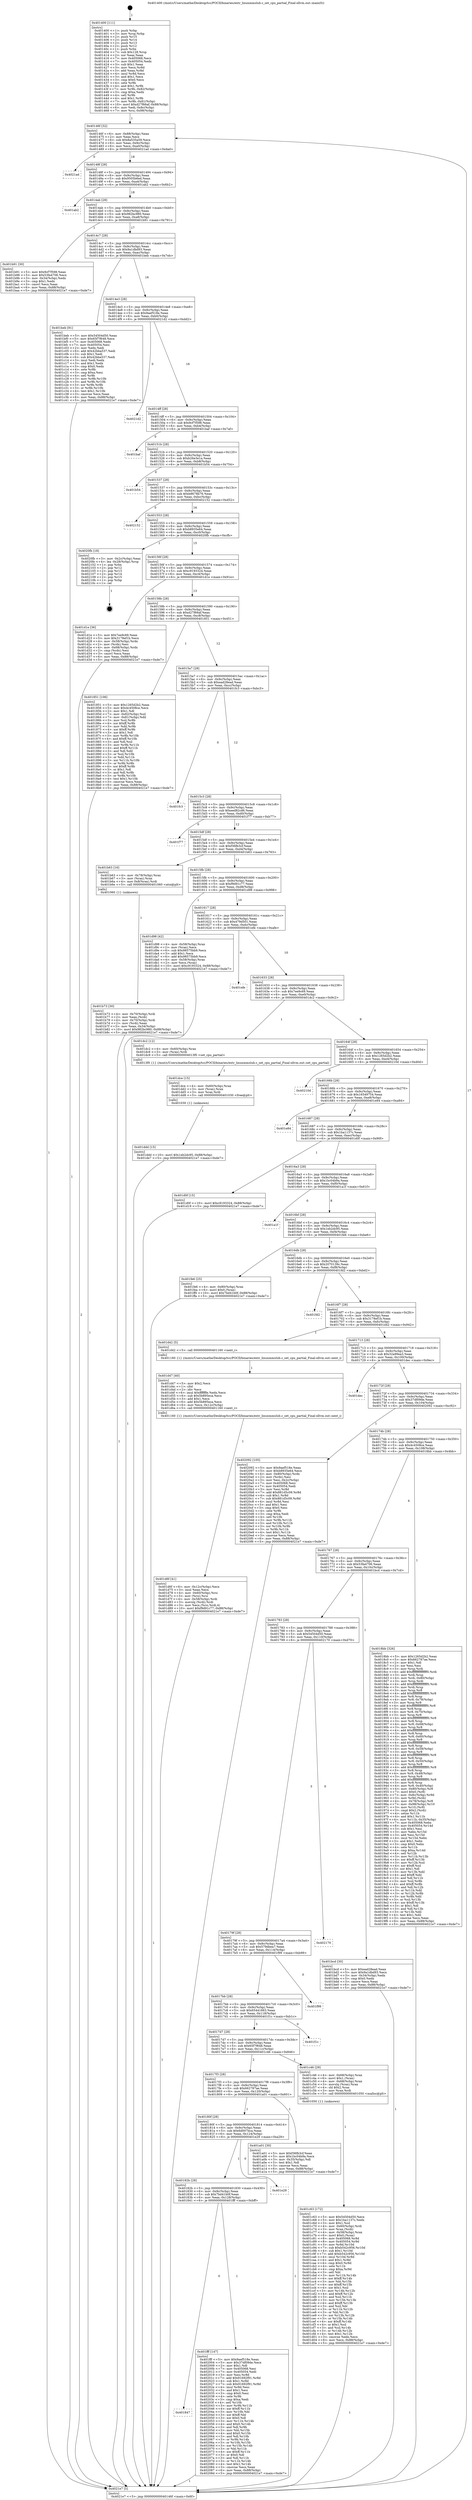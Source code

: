 digraph "0x401400" {
  label = "0x401400 (/mnt/c/Users/mathe/Desktop/tcc/POCII/binaries/extr_linuxmmslub.c_set_cpu_partial_Final-ollvm.out::main(0))"
  labelloc = "t"
  node[shape=record]

  Entry [label="",width=0.3,height=0.3,shape=circle,fillcolor=black,style=filled]
  "0x40146f" [label="{
     0x40146f [32]\l
     | [instrs]\l
     &nbsp;&nbsp;0x40146f \<+6\>: mov -0x88(%rbp),%eax\l
     &nbsp;&nbsp;0x401475 \<+2\>: mov %eax,%ecx\l
     &nbsp;&nbsp;0x401477 \<+6\>: sub $0x8a535a59,%ecx\l
     &nbsp;&nbsp;0x40147d \<+6\>: mov %eax,-0x9c(%rbp)\l
     &nbsp;&nbsp;0x401483 \<+6\>: mov %ecx,-0xa0(%rbp)\l
     &nbsp;&nbsp;0x401489 \<+6\>: je 00000000004021ad \<main+0xdad\>\l
  }"]
  "0x4021ad" [label="{
     0x4021ad\l
  }", style=dashed]
  "0x40148f" [label="{
     0x40148f [28]\l
     | [instrs]\l
     &nbsp;&nbsp;0x40148f \<+5\>: jmp 0000000000401494 \<main+0x94\>\l
     &nbsp;&nbsp;0x401494 \<+6\>: mov -0x9c(%rbp),%eax\l
     &nbsp;&nbsp;0x40149a \<+5\>: sub $0x9505b6ed,%eax\l
     &nbsp;&nbsp;0x40149f \<+6\>: mov %eax,-0xa4(%rbp)\l
     &nbsp;&nbsp;0x4014a5 \<+6\>: je 0000000000401ab2 \<main+0x6b2\>\l
  }"]
  Exit [label="",width=0.3,height=0.3,shape=circle,fillcolor=black,style=filled,peripheries=2]
  "0x401ab2" [label="{
     0x401ab2\l
  }", style=dashed]
  "0x4014ab" [label="{
     0x4014ab [28]\l
     | [instrs]\l
     &nbsp;&nbsp;0x4014ab \<+5\>: jmp 00000000004014b0 \<main+0xb0\>\l
     &nbsp;&nbsp;0x4014b0 \<+6\>: mov -0x9c(%rbp),%eax\l
     &nbsp;&nbsp;0x4014b6 \<+5\>: sub $0x982bc980,%eax\l
     &nbsp;&nbsp;0x4014bb \<+6\>: mov %eax,-0xa8(%rbp)\l
     &nbsp;&nbsp;0x4014c1 \<+6\>: je 0000000000401b91 \<main+0x791\>\l
  }"]
  "0x401847" [label="{
     0x401847\l
  }", style=dashed]
  "0x401b91" [label="{
     0x401b91 [30]\l
     | [instrs]\l
     &nbsp;&nbsp;0x401b91 \<+5\>: mov $0x9cf7f598,%eax\l
     &nbsp;&nbsp;0x401b96 \<+5\>: mov $0x53fa4706,%ecx\l
     &nbsp;&nbsp;0x401b9b \<+3\>: mov -0x34(%rbp),%edx\l
     &nbsp;&nbsp;0x401b9e \<+3\>: cmp $0x1,%edx\l
     &nbsp;&nbsp;0x401ba1 \<+3\>: cmovl %ecx,%eax\l
     &nbsp;&nbsp;0x401ba4 \<+6\>: mov %eax,-0x88(%rbp)\l
     &nbsp;&nbsp;0x401baa \<+5\>: jmp 00000000004021e7 \<main+0xde7\>\l
  }"]
  "0x4014c7" [label="{
     0x4014c7 [28]\l
     | [instrs]\l
     &nbsp;&nbsp;0x4014c7 \<+5\>: jmp 00000000004014cc \<main+0xcc\>\l
     &nbsp;&nbsp;0x4014cc \<+6\>: mov -0x9c(%rbp),%eax\l
     &nbsp;&nbsp;0x4014d2 \<+5\>: sub $0x9a1dbd93,%eax\l
     &nbsp;&nbsp;0x4014d7 \<+6\>: mov %eax,-0xac(%rbp)\l
     &nbsp;&nbsp;0x4014dd \<+6\>: je 0000000000401beb \<main+0x7eb\>\l
  }"]
  "0x401fff" [label="{
     0x401fff [147]\l
     | [instrs]\l
     &nbsp;&nbsp;0x401fff \<+5\>: mov $0x9aef518e,%eax\l
     &nbsp;&nbsp;0x402004 \<+5\>: mov $0x37df09de,%ecx\l
     &nbsp;&nbsp;0x402009 \<+2\>: mov $0x1,%dl\l
     &nbsp;&nbsp;0x40200b \<+7\>: mov 0x405068,%esi\l
     &nbsp;&nbsp;0x402012 \<+7\>: mov 0x405054,%edi\l
     &nbsp;&nbsp;0x402019 \<+3\>: mov %esi,%r8d\l
     &nbsp;&nbsp;0x40201c \<+7\>: add $0x91692f91,%r8d\l
     &nbsp;&nbsp;0x402023 \<+4\>: sub $0x1,%r8d\l
     &nbsp;&nbsp;0x402027 \<+7\>: sub $0x91692f91,%r8d\l
     &nbsp;&nbsp;0x40202e \<+4\>: imul %r8d,%esi\l
     &nbsp;&nbsp;0x402032 \<+3\>: and $0x1,%esi\l
     &nbsp;&nbsp;0x402035 \<+3\>: cmp $0x0,%esi\l
     &nbsp;&nbsp;0x402038 \<+4\>: sete %r9b\l
     &nbsp;&nbsp;0x40203c \<+3\>: cmp $0xa,%edi\l
     &nbsp;&nbsp;0x40203f \<+4\>: setl %r10b\l
     &nbsp;&nbsp;0x402043 \<+3\>: mov %r9b,%r11b\l
     &nbsp;&nbsp;0x402046 \<+4\>: xor $0xff,%r11b\l
     &nbsp;&nbsp;0x40204a \<+3\>: mov %r10b,%bl\l
     &nbsp;&nbsp;0x40204d \<+3\>: xor $0xff,%bl\l
     &nbsp;&nbsp;0x402050 \<+3\>: xor $0x0,%dl\l
     &nbsp;&nbsp;0x402053 \<+3\>: mov %r11b,%r14b\l
     &nbsp;&nbsp;0x402056 \<+4\>: and $0x0,%r14b\l
     &nbsp;&nbsp;0x40205a \<+3\>: and %dl,%r9b\l
     &nbsp;&nbsp;0x40205d \<+3\>: mov %bl,%r15b\l
     &nbsp;&nbsp;0x402060 \<+4\>: and $0x0,%r15b\l
     &nbsp;&nbsp;0x402064 \<+3\>: and %dl,%r10b\l
     &nbsp;&nbsp;0x402067 \<+3\>: or %r9b,%r14b\l
     &nbsp;&nbsp;0x40206a \<+3\>: or %r10b,%r15b\l
     &nbsp;&nbsp;0x40206d \<+3\>: xor %r15b,%r14b\l
     &nbsp;&nbsp;0x402070 \<+3\>: or %bl,%r11b\l
     &nbsp;&nbsp;0x402073 \<+4\>: xor $0xff,%r11b\l
     &nbsp;&nbsp;0x402077 \<+3\>: or $0x0,%dl\l
     &nbsp;&nbsp;0x40207a \<+3\>: and %dl,%r11b\l
     &nbsp;&nbsp;0x40207d \<+3\>: or %r11b,%r14b\l
     &nbsp;&nbsp;0x402080 \<+4\>: test $0x1,%r14b\l
     &nbsp;&nbsp;0x402084 \<+3\>: cmovne %ecx,%eax\l
     &nbsp;&nbsp;0x402087 \<+6\>: mov %eax,-0x88(%rbp)\l
     &nbsp;&nbsp;0x40208d \<+5\>: jmp 00000000004021e7 \<main+0xde7\>\l
  }"]
  "0x401beb" [label="{
     0x401beb [91]\l
     | [instrs]\l
     &nbsp;&nbsp;0x401beb \<+5\>: mov $0x54504d50,%eax\l
     &nbsp;&nbsp;0x401bf0 \<+5\>: mov $0x65f7f648,%ecx\l
     &nbsp;&nbsp;0x401bf5 \<+7\>: mov 0x405068,%edx\l
     &nbsp;&nbsp;0x401bfc \<+7\>: mov 0x405054,%esi\l
     &nbsp;&nbsp;0x401c03 \<+2\>: mov %edx,%edi\l
     &nbsp;&nbsp;0x401c05 \<+6\>: add $0x42bba537,%edi\l
     &nbsp;&nbsp;0x401c0b \<+3\>: sub $0x1,%edi\l
     &nbsp;&nbsp;0x401c0e \<+6\>: sub $0x42bba537,%edi\l
     &nbsp;&nbsp;0x401c14 \<+3\>: imul %edi,%edx\l
     &nbsp;&nbsp;0x401c17 \<+3\>: and $0x1,%edx\l
     &nbsp;&nbsp;0x401c1a \<+3\>: cmp $0x0,%edx\l
     &nbsp;&nbsp;0x401c1d \<+4\>: sete %r8b\l
     &nbsp;&nbsp;0x401c21 \<+3\>: cmp $0xa,%esi\l
     &nbsp;&nbsp;0x401c24 \<+4\>: setl %r9b\l
     &nbsp;&nbsp;0x401c28 \<+3\>: mov %r8b,%r10b\l
     &nbsp;&nbsp;0x401c2b \<+3\>: and %r9b,%r10b\l
     &nbsp;&nbsp;0x401c2e \<+3\>: xor %r9b,%r8b\l
     &nbsp;&nbsp;0x401c31 \<+3\>: or %r8b,%r10b\l
     &nbsp;&nbsp;0x401c34 \<+4\>: test $0x1,%r10b\l
     &nbsp;&nbsp;0x401c38 \<+3\>: cmovne %ecx,%eax\l
     &nbsp;&nbsp;0x401c3b \<+6\>: mov %eax,-0x88(%rbp)\l
     &nbsp;&nbsp;0x401c41 \<+5\>: jmp 00000000004021e7 \<main+0xde7\>\l
  }"]
  "0x4014e3" [label="{
     0x4014e3 [28]\l
     | [instrs]\l
     &nbsp;&nbsp;0x4014e3 \<+5\>: jmp 00000000004014e8 \<main+0xe8\>\l
     &nbsp;&nbsp;0x4014e8 \<+6\>: mov -0x9c(%rbp),%eax\l
     &nbsp;&nbsp;0x4014ee \<+5\>: sub $0x9aef518e,%eax\l
     &nbsp;&nbsp;0x4014f3 \<+6\>: mov %eax,-0xb0(%rbp)\l
     &nbsp;&nbsp;0x4014f9 \<+6\>: je 00000000004021d2 \<main+0xdd2\>\l
  }"]
  "0x40182b" [label="{
     0x40182b [28]\l
     | [instrs]\l
     &nbsp;&nbsp;0x40182b \<+5\>: jmp 0000000000401830 \<main+0x430\>\l
     &nbsp;&nbsp;0x401830 \<+6\>: mov -0x9c(%rbp),%eax\l
     &nbsp;&nbsp;0x401836 \<+5\>: sub $0x7bd41b0f,%eax\l
     &nbsp;&nbsp;0x40183b \<+6\>: mov %eax,-0x128(%rbp)\l
     &nbsp;&nbsp;0x401841 \<+6\>: je 0000000000401fff \<main+0xbff\>\l
  }"]
  "0x4021d2" [label="{
     0x4021d2\l
  }", style=dashed]
  "0x4014ff" [label="{
     0x4014ff [28]\l
     | [instrs]\l
     &nbsp;&nbsp;0x4014ff \<+5\>: jmp 0000000000401504 \<main+0x104\>\l
     &nbsp;&nbsp;0x401504 \<+6\>: mov -0x9c(%rbp),%eax\l
     &nbsp;&nbsp;0x40150a \<+5\>: sub $0x9cf7f598,%eax\l
     &nbsp;&nbsp;0x40150f \<+6\>: mov %eax,-0xb4(%rbp)\l
     &nbsp;&nbsp;0x401515 \<+6\>: je 0000000000401baf \<main+0x7af\>\l
  }"]
  "0x401e29" [label="{
     0x401e29\l
  }", style=dashed]
  "0x401baf" [label="{
     0x401baf\l
  }", style=dashed]
  "0x40151b" [label="{
     0x40151b [28]\l
     | [instrs]\l
     &nbsp;&nbsp;0x40151b \<+5\>: jmp 0000000000401520 \<main+0x120\>\l
     &nbsp;&nbsp;0x401520 \<+6\>: mov -0x9c(%rbp),%eax\l
     &nbsp;&nbsp;0x401526 \<+5\>: sub $0xb26e3e1a,%eax\l
     &nbsp;&nbsp;0x40152b \<+6\>: mov %eax,-0xb8(%rbp)\l
     &nbsp;&nbsp;0x401531 \<+6\>: je 0000000000401b54 \<main+0x754\>\l
  }"]
  "0x401ddd" [label="{
     0x401ddd [15]\l
     | [instrs]\l
     &nbsp;&nbsp;0x401ddd \<+10\>: movl $0x1eb2dc95,-0x88(%rbp)\l
     &nbsp;&nbsp;0x401de7 \<+5\>: jmp 00000000004021e7 \<main+0xde7\>\l
  }"]
  "0x401b54" [label="{
     0x401b54\l
  }", style=dashed]
  "0x401537" [label="{
     0x401537 [28]\l
     | [instrs]\l
     &nbsp;&nbsp;0x401537 \<+5\>: jmp 000000000040153c \<main+0x13c\>\l
     &nbsp;&nbsp;0x40153c \<+6\>: mov -0x9c(%rbp),%eax\l
     &nbsp;&nbsp;0x401542 \<+5\>: sub $0xb8678b76,%eax\l
     &nbsp;&nbsp;0x401547 \<+6\>: mov %eax,-0xbc(%rbp)\l
     &nbsp;&nbsp;0x40154d \<+6\>: je 0000000000402152 \<main+0xd52\>\l
  }"]
  "0x401dce" [label="{
     0x401dce [15]\l
     | [instrs]\l
     &nbsp;&nbsp;0x401dce \<+4\>: mov -0x60(%rbp),%rax\l
     &nbsp;&nbsp;0x401dd2 \<+3\>: mov (%rax),%rax\l
     &nbsp;&nbsp;0x401dd5 \<+3\>: mov %rax,%rdi\l
     &nbsp;&nbsp;0x401dd8 \<+5\>: call 0000000000401030 \<free@plt\>\l
     | [calls]\l
     &nbsp;&nbsp;0x401030 \{1\} (unknown)\l
  }"]
  "0x402152" [label="{
     0x402152\l
  }", style=dashed]
  "0x401553" [label="{
     0x401553 [28]\l
     | [instrs]\l
     &nbsp;&nbsp;0x401553 \<+5\>: jmp 0000000000401558 \<main+0x158\>\l
     &nbsp;&nbsp;0x401558 \<+6\>: mov -0x9c(%rbp),%eax\l
     &nbsp;&nbsp;0x40155e \<+5\>: sub $0xb8935e64,%eax\l
     &nbsp;&nbsp;0x401563 \<+6\>: mov %eax,-0xc0(%rbp)\l
     &nbsp;&nbsp;0x401569 \<+6\>: je 00000000004020fb \<main+0xcfb\>\l
  }"]
  "0x401d6f" [label="{
     0x401d6f [41]\l
     | [instrs]\l
     &nbsp;&nbsp;0x401d6f \<+6\>: mov -0x12c(%rbp),%ecx\l
     &nbsp;&nbsp;0x401d75 \<+3\>: imul %eax,%ecx\l
     &nbsp;&nbsp;0x401d78 \<+4\>: mov -0x60(%rbp),%rsi\l
     &nbsp;&nbsp;0x401d7c \<+3\>: mov (%rsi),%rsi\l
     &nbsp;&nbsp;0x401d7f \<+4\>: mov -0x58(%rbp),%rdi\l
     &nbsp;&nbsp;0x401d83 \<+3\>: movslq (%rdi),%rdi\l
     &nbsp;&nbsp;0x401d86 \<+3\>: mov %ecx,(%rsi,%rdi,4)\l
     &nbsp;&nbsp;0x401d89 \<+10\>: movl $0xf9d91c77,-0x88(%rbp)\l
     &nbsp;&nbsp;0x401d93 \<+5\>: jmp 00000000004021e7 \<main+0xde7\>\l
  }"]
  "0x4020fb" [label="{
     0x4020fb [18]\l
     | [instrs]\l
     &nbsp;&nbsp;0x4020fb \<+3\>: mov -0x2c(%rbp),%eax\l
     &nbsp;&nbsp;0x4020fe \<+4\>: lea -0x28(%rbp),%rsp\l
     &nbsp;&nbsp;0x402102 \<+1\>: pop %rbx\l
     &nbsp;&nbsp;0x402103 \<+2\>: pop %r12\l
     &nbsp;&nbsp;0x402105 \<+2\>: pop %r13\l
     &nbsp;&nbsp;0x402107 \<+2\>: pop %r14\l
     &nbsp;&nbsp;0x402109 \<+2\>: pop %r15\l
     &nbsp;&nbsp;0x40210b \<+1\>: pop %rbp\l
     &nbsp;&nbsp;0x40210c \<+1\>: ret\l
  }"]
  "0x40156f" [label="{
     0x40156f [28]\l
     | [instrs]\l
     &nbsp;&nbsp;0x40156f \<+5\>: jmp 0000000000401574 \<main+0x174\>\l
     &nbsp;&nbsp;0x401574 \<+6\>: mov -0x9c(%rbp),%eax\l
     &nbsp;&nbsp;0x40157a \<+5\>: sub $0xc9193324,%eax\l
     &nbsp;&nbsp;0x40157f \<+6\>: mov %eax,-0xc4(%rbp)\l
     &nbsp;&nbsp;0x401585 \<+6\>: je 0000000000401d1e \<main+0x91e\>\l
  }"]
  "0x401d47" [label="{
     0x401d47 [40]\l
     | [instrs]\l
     &nbsp;&nbsp;0x401d47 \<+5\>: mov $0x2,%ecx\l
     &nbsp;&nbsp;0x401d4c \<+1\>: cltd\l
     &nbsp;&nbsp;0x401d4d \<+2\>: idiv %ecx\l
     &nbsp;&nbsp;0x401d4f \<+6\>: imul $0xfffffffe,%edx,%ecx\l
     &nbsp;&nbsp;0x401d55 \<+6\>: sub $0x5b895eca,%ecx\l
     &nbsp;&nbsp;0x401d5b \<+3\>: add $0x1,%ecx\l
     &nbsp;&nbsp;0x401d5e \<+6\>: add $0x5b895eca,%ecx\l
     &nbsp;&nbsp;0x401d64 \<+6\>: mov %ecx,-0x12c(%rbp)\l
     &nbsp;&nbsp;0x401d6a \<+5\>: call 0000000000401160 \<next_i\>\l
     | [calls]\l
     &nbsp;&nbsp;0x401160 \{1\} (/mnt/c/Users/mathe/Desktop/tcc/POCII/binaries/extr_linuxmmslub.c_set_cpu_partial_Final-ollvm.out::next_i)\l
  }"]
  "0x401d1e" [label="{
     0x401d1e [36]\l
     | [instrs]\l
     &nbsp;&nbsp;0x401d1e \<+5\>: mov $0x7ee9c69,%eax\l
     &nbsp;&nbsp;0x401d23 \<+5\>: mov $0x3178ef1b,%ecx\l
     &nbsp;&nbsp;0x401d28 \<+4\>: mov -0x58(%rbp),%rdx\l
     &nbsp;&nbsp;0x401d2c \<+2\>: mov (%rdx),%esi\l
     &nbsp;&nbsp;0x401d2e \<+4\>: mov -0x68(%rbp),%rdx\l
     &nbsp;&nbsp;0x401d32 \<+2\>: cmp (%rdx),%esi\l
     &nbsp;&nbsp;0x401d34 \<+3\>: cmovl %ecx,%eax\l
     &nbsp;&nbsp;0x401d37 \<+6\>: mov %eax,-0x88(%rbp)\l
     &nbsp;&nbsp;0x401d3d \<+5\>: jmp 00000000004021e7 \<main+0xde7\>\l
  }"]
  "0x40158b" [label="{
     0x40158b [28]\l
     | [instrs]\l
     &nbsp;&nbsp;0x40158b \<+5\>: jmp 0000000000401590 \<main+0x190\>\l
     &nbsp;&nbsp;0x401590 \<+6\>: mov -0x9c(%rbp),%eax\l
     &nbsp;&nbsp;0x401596 \<+5\>: sub $0xd27f66af,%eax\l
     &nbsp;&nbsp;0x40159b \<+6\>: mov %eax,-0xc8(%rbp)\l
     &nbsp;&nbsp;0x4015a1 \<+6\>: je 0000000000401851 \<main+0x451\>\l
  }"]
  "0x401c63" [label="{
     0x401c63 [172]\l
     | [instrs]\l
     &nbsp;&nbsp;0x401c63 \<+5\>: mov $0x54504d50,%ecx\l
     &nbsp;&nbsp;0x401c68 \<+5\>: mov $0x1ba1137c,%edx\l
     &nbsp;&nbsp;0x401c6d \<+3\>: mov $0x1,%sil\l
     &nbsp;&nbsp;0x401c70 \<+4\>: mov -0x60(%rbp),%rdi\l
     &nbsp;&nbsp;0x401c74 \<+3\>: mov %rax,(%rdi)\l
     &nbsp;&nbsp;0x401c77 \<+4\>: mov -0x58(%rbp),%rax\l
     &nbsp;&nbsp;0x401c7b \<+6\>: movl $0x0,(%rax)\l
     &nbsp;&nbsp;0x401c81 \<+8\>: mov 0x405068,%r8d\l
     &nbsp;&nbsp;0x401c89 \<+8\>: mov 0x405054,%r9d\l
     &nbsp;&nbsp;0x401c91 \<+3\>: mov %r8d,%r10d\l
     &nbsp;&nbsp;0x401c94 \<+7\>: sub $0xb542c956,%r10d\l
     &nbsp;&nbsp;0x401c9b \<+4\>: sub $0x1,%r10d\l
     &nbsp;&nbsp;0x401c9f \<+7\>: add $0xb542c956,%r10d\l
     &nbsp;&nbsp;0x401ca6 \<+4\>: imul %r10d,%r8d\l
     &nbsp;&nbsp;0x401caa \<+4\>: and $0x1,%r8d\l
     &nbsp;&nbsp;0x401cae \<+4\>: cmp $0x0,%r8d\l
     &nbsp;&nbsp;0x401cb2 \<+4\>: sete %r11b\l
     &nbsp;&nbsp;0x401cb6 \<+4\>: cmp $0xa,%r9d\l
     &nbsp;&nbsp;0x401cba \<+3\>: setl %bl\l
     &nbsp;&nbsp;0x401cbd \<+3\>: mov %r11b,%r14b\l
     &nbsp;&nbsp;0x401cc0 \<+4\>: xor $0xff,%r14b\l
     &nbsp;&nbsp;0x401cc4 \<+3\>: mov %bl,%r15b\l
     &nbsp;&nbsp;0x401cc7 \<+4\>: xor $0xff,%r15b\l
     &nbsp;&nbsp;0x401ccb \<+4\>: xor $0x1,%sil\l
     &nbsp;&nbsp;0x401ccf \<+3\>: mov %r14b,%r12b\l
     &nbsp;&nbsp;0x401cd2 \<+4\>: and $0xff,%r12b\l
     &nbsp;&nbsp;0x401cd6 \<+3\>: and %sil,%r11b\l
     &nbsp;&nbsp;0x401cd9 \<+3\>: mov %r15b,%r13b\l
     &nbsp;&nbsp;0x401cdc \<+4\>: and $0xff,%r13b\l
     &nbsp;&nbsp;0x401ce0 \<+3\>: and %sil,%bl\l
     &nbsp;&nbsp;0x401ce3 \<+3\>: or %r11b,%r12b\l
     &nbsp;&nbsp;0x401ce6 \<+3\>: or %bl,%r13b\l
     &nbsp;&nbsp;0x401ce9 \<+3\>: xor %r13b,%r12b\l
     &nbsp;&nbsp;0x401cec \<+3\>: or %r15b,%r14b\l
     &nbsp;&nbsp;0x401cef \<+4\>: xor $0xff,%r14b\l
     &nbsp;&nbsp;0x401cf3 \<+4\>: or $0x1,%sil\l
     &nbsp;&nbsp;0x401cf7 \<+3\>: and %sil,%r14b\l
     &nbsp;&nbsp;0x401cfa \<+3\>: or %r14b,%r12b\l
     &nbsp;&nbsp;0x401cfd \<+4\>: test $0x1,%r12b\l
     &nbsp;&nbsp;0x401d01 \<+3\>: cmovne %edx,%ecx\l
     &nbsp;&nbsp;0x401d04 \<+6\>: mov %ecx,-0x88(%rbp)\l
     &nbsp;&nbsp;0x401d0a \<+5\>: jmp 00000000004021e7 \<main+0xde7\>\l
  }"]
  "0x401851" [label="{
     0x401851 [106]\l
     | [instrs]\l
     &nbsp;&nbsp;0x401851 \<+5\>: mov $0x1265d2b2,%eax\l
     &nbsp;&nbsp;0x401856 \<+5\>: mov $0x4c4508ce,%ecx\l
     &nbsp;&nbsp;0x40185b \<+2\>: mov $0x1,%dl\l
     &nbsp;&nbsp;0x40185d \<+7\>: mov -0x82(%rbp),%sil\l
     &nbsp;&nbsp;0x401864 \<+7\>: mov -0x81(%rbp),%dil\l
     &nbsp;&nbsp;0x40186b \<+3\>: mov %sil,%r8b\l
     &nbsp;&nbsp;0x40186e \<+4\>: xor $0xff,%r8b\l
     &nbsp;&nbsp;0x401872 \<+3\>: mov %dil,%r9b\l
     &nbsp;&nbsp;0x401875 \<+4\>: xor $0xff,%r9b\l
     &nbsp;&nbsp;0x401879 \<+3\>: xor $0x1,%dl\l
     &nbsp;&nbsp;0x40187c \<+3\>: mov %r8b,%r10b\l
     &nbsp;&nbsp;0x40187f \<+4\>: and $0xff,%r10b\l
     &nbsp;&nbsp;0x401883 \<+3\>: and %dl,%sil\l
     &nbsp;&nbsp;0x401886 \<+3\>: mov %r9b,%r11b\l
     &nbsp;&nbsp;0x401889 \<+4\>: and $0xff,%r11b\l
     &nbsp;&nbsp;0x40188d \<+3\>: and %dl,%dil\l
     &nbsp;&nbsp;0x401890 \<+3\>: or %sil,%r10b\l
     &nbsp;&nbsp;0x401893 \<+3\>: or %dil,%r11b\l
     &nbsp;&nbsp;0x401896 \<+3\>: xor %r11b,%r10b\l
     &nbsp;&nbsp;0x401899 \<+3\>: or %r9b,%r8b\l
     &nbsp;&nbsp;0x40189c \<+4\>: xor $0xff,%r8b\l
     &nbsp;&nbsp;0x4018a0 \<+3\>: or $0x1,%dl\l
     &nbsp;&nbsp;0x4018a3 \<+3\>: and %dl,%r8b\l
     &nbsp;&nbsp;0x4018a6 \<+3\>: or %r8b,%r10b\l
     &nbsp;&nbsp;0x4018a9 \<+4\>: test $0x1,%r10b\l
     &nbsp;&nbsp;0x4018ad \<+3\>: cmovne %ecx,%eax\l
     &nbsp;&nbsp;0x4018b0 \<+6\>: mov %eax,-0x88(%rbp)\l
     &nbsp;&nbsp;0x4018b6 \<+5\>: jmp 00000000004021e7 \<main+0xde7\>\l
  }"]
  "0x4015a7" [label="{
     0x4015a7 [28]\l
     | [instrs]\l
     &nbsp;&nbsp;0x4015a7 \<+5\>: jmp 00000000004015ac \<main+0x1ac\>\l
     &nbsp;&nbsp;0x4015ac \<+6\>: mov -0x9c(%rbp),%eax\l
     &nbsp;&nbsp;0x4015b2 \<+5\>: sub $0xead28ead,%eax\l
     &nbsp;&nbsp;0x4015b7 \<+6\>: mov %eax,-0xcc(%rbp)\l
     &nbsp;&nbsp;0x4015bd \<+6\>: je 0000000000401fc3 \<main+0xbc3\>\l
  }"]
  "0x4021e7" [label="{
     0x4021e7 [5]\l
     | [instrs]\l
     &nbsp;&nbsp;0x4021e7 \<+5\>: jmp 000000000040146f \<main+0x6f\>\l
  }"]
  "0x401400" [label="{
     0x401400 [111]\l
     | [instrs]\l
     &nbsp;&nbsp;0x401400 \<+1\>: push %rbp\l
     &nbsp;&nbsp;0x401401 \<+3\>: mov %rsp,%rbp\l
     &nbsp;&nbsp;0x401404 \<+2\>: push %r15\l
     &nbsp;&nbsp;0x401406 \<+2\>: push %r14\l
     &nbsp;&nbsp;0x401408 \<+2\>: push %r13\l
     &nbsp;&nbsp;0x40140a \<+2\>: push %r12\l
     &nbsp;&nbsp;0x40140c \<+1\>: push %rbx\l
     &nbsp;&nbsp;0x40140d \<+7\>: sub $0x128,%rsp\l
     &nbsp;&nbsp;0x401414 \<+2\>: xor %eax,%eax\l
     &nbsp;&nbsp;0x401416 \<+7\>: mov 0x405068,%ecx\l
     &nbsp;&nbsp;0x40141d \<+7\>: mov 0x405054,%edx\l
     &nbsp;&nbsp;0x401424 \<+3\>: sub $0x1,%eax\l
     &nbsp;&nbsp;0x401427 \<+3\>: mov %ecx,%r8d\l
     &nbsp;&nbsp;0x40142a \<+3\>: add %eax,%r8d\l
     &nbsp;&nbsp;0x40142d \<+4\>: imul %r8d,%ecx\l
     &nbsp;&nbsp;0x401431 \<+3\>: and $0x1,%ecx\l
     &nbsp;&nbsp;0x401434 \<+3\>: cmp $0x0,%ecx\l
     &nbsp;&nbsp;0x401437 \<+4\>: sete %r9b\l
     &nbsp;&nbsp;0x40143b \<+4\>: and $0x1,%r9b\l
     &nbsp;&nbsp;0x40143f \<+7\>: mov %r9b,-0x82(%rbp)\l
     &nbsp;&nbsp;0x401446 \<+3\>: cmp $0xa,%edx\l
     &nbsp;&nbsp;0x401449 \<+4\>: setl %r9b\l
     &nbsp;&nbsp;0x40144d \<+4\>: and $0x1,%r9b\l
     &nbsp;&nbsp;0x401451 \<+7\>: mov %r9b,-0x81(%rbp)\l
     &nbsp;&nbsp;0x401458 \<+10\>: movl $0xd27f66af,-0x88(%rbp)\l
     &nbsp;&nbsp;0x401462 \<+6\>: mov %edi,-0x8c(%rbp)\l
     &nbsp;&nbsp;0x401468 \<+7\>: mov %rsi,-0x98(%rbp)\l
  }"]
  "0x401b73" [label="{
     0x401b73 [30]\l
     | [instrs]\l
     &nbsp;&nbsp;0x401b73 \<+4\>: mov -0x70(%rbp),%rdi\l
     &nbsp;&nbsp;0x401b77 \<+2\>: mov %eax,(%rdi)\l
     &nbsp;&nbsp;0x401b79 \<+4\>: mov -0x70(%rbp),%rdi\l
     &nbsp;&nbsp;0x401b7d \<+2\>: mov (%rdi),%eax\l
     &nbsp;&nbsp;0x401b7f \<+3\>: mov %eax,-0x34(%rbp)\l
     &nbsp;&nbsp;0x401b82 \<+10\>: movl $0x982bc980,-0x88(%rbp)\l
     &nbsp;&nbsp;0x401b8c \<+5\>: jmp 00000000004021e7 \<main+0xde7\>\l
  }"]
  "0x401fc3" [label="{
     0x401fc3\l
  }", style=dashed]
  "0x4015c3" [label="{
     0x4015c3 [28]\l
     | [instrs]\l
     &nbsp;&nbsp;0x4015c3 \<+5\>: jmp 00000000004015c8 \<main+0x1c8\>\l
     &nbsp;&nbsp;0x4015c8 \<+6\>: mov -0x9c(%rbp),%eax\l
     &nbsp;&nbsp;0x4015ce \<+5\>: sub $0xeed82cd6,%eax\l
     &nbsp;&nbsp;0x4015d3 \<+6\>: mov %eax,-0xd0(%rbp)\l
     &nbsp;&nbsp;0x4015d9 \<+6\>: je 0000000000401f77 \<main+0xb77\>\l
  }"]
  "0x40180f" [label="{
     0x40180f [28]\l
     | [instrs]\l
     &nbsp;&nbsp;0x40180f \<+5\>: jmp 0000000000401814 \<main+0x414\>\l
     &nbsp;&nbsp;0x401814 \<+6\>: mov -0x9c(%rbp),%eax\l
     &nbsp;&nbsp;0x40181a \<+5\>: sub $0x6d007bca,%eax\l
     &nbsp;&nbsp;0x40181f \<+6\>: mov %eax,-0x124(%rbp)\l
     &nbsp;&nbsp;0x401825 \<+6\>: je 0000000000401e29 \<main+0xa29\>\l
  }"]
  "0x401f77" [label="{
     0x401f77\l
  }", style=dashed]
  "0x4015df" [label="{
     0x4015df [28]\l
     | [instrs]\l
     &nbsp;&nbsp;0x4015df \<+5\>: jmp 00000000004015e4 \<main+0x1e4\>\l
     &nbsp;&nbsp;0x4015e4 \<+6\>: mov -0x9c(%rbp),%eax\l
     &nbsp;&nbsp;0x4015ea \<+5\>: sub $0xf36fb3cf,%eax\l
     &nbsp;&nbsp;0x4015ef \<+6\>: mov %eax,-0xd4(%rbp)\l
     &nbsp;&nbsp;0x4015f5 \<+6\>: je 0000000000401b63 \<main+0x763\>\l
  }"]
  "0x401a01" [label="{
     0x401a01 [30]\l
     | [instrs]\l
     &nbsp;&nbsp;0x401a01 \<+5\>: mov $0xf36fb3cf,%eax\l
     &nbsp;&nbsp;0x401a06 \<+5\>: mov $0x1bc04b9a,%ecx\l
     &nbsp;&nbsp;0x401a0b \<+3\>: mov -0x35(%rbp),%dl\l
     &nbsp;&nbsp;0x401a0e \<+3\>: test $0x1,%dl\l
     &nbsp;&nbsp;0x401a11 \<+3\>: cmovne %ecx,%eax\l
     &nbsp;&nbsp;0x401a14 \<+6\>: mov %eax,-0x88(%rbp)\l
     &nbsp;&nbsp;0x401a1a \<+5\>: jmp 00000000004021e7 \<main+0xde7\>\l
  }"]
  "0x401b63" [label="{
     0x401b63 [16]\l
     | [instrs]\l
     &nbsp;&nbsp;0x401b63 \<+4\>: mov -0x78(%rbp),%rax\l
     &nbsp;&nbsp;0x401b67 \<+3\>: mov (%rax),%rax\l
     &nbsp;&nbsp;0x401b6a \<+4\>: mov 0x8(%rax),%rdi\l
     &nbsp;&nbsp;0x401b6e \<+5\>: call 0000000000401060 \<atoi@plt\>\l
     | [calls]\l
     &nbsp;&nbsp;0x401060 \{1\} (unknown)\l
  }"]
  "0x4015fb" [label="{
     0x4015fb [28]\l
     | [instrs]\l
     &nbsp;&nbsp;0x4015fb \<+5\>: jmp 0000000000401600 \<main+0x200\>\l
     &nbsp;&nbsp;0x401600 \<+6\>: mov -0x9c(%rbp),%eax\l
     &nbsp;&nbsp;0x401606 \<+5\>: sub $0xf9d91c77,%eax\l
     &nbsp;&nbsp;0x40160b \<+6\>: mov %eax,-0xd8(%rbp)\l
     &nbsp;&nbsp;0x401611 \<+6\>: je 0000000000401d98 \<main+0x998\>\l
  }"]
  "0x4017f3" [label="{
     0x4017f3 [28]\l
     | [instrs]\l
     &nbsp;&nbsp;0x4017f3 \<+5\>: jmp 00000000004017f8 \<main+0x3f8\>\l
     &nbsp;&nbsp;0x4017f8 \<+6\>: mov -0x9c(%rbp),%eax\l
     &nbsp;&nbsp;0x4017fe \<+5\>: sub $0x662787ae,%eax\l
     &nbsp;&nbsp;0x401803 \<+6\>: mov %eax,-0x120(%rbp)\l
     &nbsp;&nbsp;0x401809 \<+6\>: je 0000000000401a01 \<main+0x601\>\l
  }"]
  "0x401d98" [label="{
     0x401d98 [42]\l
     | [instrs]\l
     &nbsp;&nbsp;0x401d98 \<+4\>: mov -0x58(%rbp),%rax\l
     &nbsp;&nbsp;0x401d9c \<+2\>: mov (%rax),%ecx\l
     &nbsp;&nbsp;0x401d9e \<+6\>: sub $0x98575bb9,%ecx\l
     &nbsp;&nbsp;0x401da4 \<+3\>: add $0x1,%ecx\l
     &nbsp;&nbsp;0x401da7 \<+6\>: add $0x98575bb9,%ecx\l
     &nbsp;&nbsp;0x401dad \<+4\>: mov -0x58(%rbp),%rax\l
     &nbsp;&nbsp;0x401db1 \<+2\>: mov %ecx,(%rax)\l
     &nbsp;&nbsp;0x401db3 \<+10\>: movl $0xc9193324,-0x88(%rbp)\l
     &nbsp;&nbsp;0x401dbd \<+5\>: jmp 00000000004021e7 \<main+0xde7\>\l
  }"]
  "0x401617" [label="{
     0x401617 [28]\l
     | [instrs]\l
     &nbsp;&nbsp;0x401617 \<+5\>: jmp 000000000040161c \<main+0x21c\>\l
     &nbsp;&nbsp;0x40161c \<+6\>: mov -0x9c(%rbp),%eax\l
     &nbsp;&nbsp;0x401622 \<+5\>: sub $0x479d501,%eax\l
     &nbsp;&nbsp;0x401627 \<+6\>: mov %eax,-0xdc(%rbp)\l
     &nbsp;&nbsp;0x40162d \<+6\>: je 0000000000401efe \<main+0xafe\>\l
  }"]
  "0x401c46" [label="{
     0x401c46 [29]\l
     | [instrs]\l
     &nbsp;&nbsp;0x401c46 \<+4\>: mov -0x68(%rbp),%rax\l
     &nbsp;&nbsp;0x401c4a \<+6\>: movl $0x1,(%rax)\l
     &nbsp;&nbsp;0x401c50 \<+4\>: mov -0x68(%rbp),%rax\l
     &nbsp;&nbsp;0x401c54 \<+3\>: movslq (%rax),%rax\l
     &nbsp;&nbsp;0x401c57 \<+4\>: shl $0x2,%rax\l
     &nbsp;&nbsp;0x401c5b \<+3\>: mov %rax,%rdi\l
     &nbsp;&nbsp;0x401c5e \<+5\>: call 0000000000401050 \<malloc@plt\>\l
     | [calls]\l
     &nbsp;&nbsp;0x401050 \{1\} (unknown)\l
  }"]
  "0x401efe" [label="{
     0x401efe\l
  }", style=dashed]
  "0x401633" [label="{
     0x401633 [28]\l
     | [instrs]\l
     &nbsp;&nbsp;0x401633 \<+5\>: jmp 0000000000401638 \<main+0x238\>\l
     &nbsp;&nbsp;0x401638 \<+6\>: mov -0x9c(%rbp),%eax\l
     &nbsp;&nbsp;0x40163e \<+5\>: sub $0x7ee9c69,%eax\l
     &nbsp;&nbsp;0x401643 \<+6\>: mov %eax,-0xe0(%rbp)\l
     &nbsp;&nbsp;0x401649 \<+6\>: je 0000000000401dc2 \<main+0x9c2\>\l
  }"]
  "0x4017d7" [label="{
     0x4017d7 [28]\l
     | [instrs]\l
     &nbsp;&nbsp;0x4017d7 \<+5\>: jmp 00000000004017dc \<main+0x3dc\>\l
     &nbsp;&nbsp;0x4017dc \<+6\>: mov -0x9c(%rbp),%eax\l
     &nbsp;&nbsp;0x4017e2 \<+5\>: sub $0x65f7f648,%eax\l
     &nbsp;&nbsp;0x4017e7 \<+6\>: mov %eax,-0x11c(%rbp)\l
     &nbsp;&nbsp;0x4017ed \<+6\>: je 0000000000401c46 \<main+0x846\>\l
  }"]
  "0x401dc2" [label="{
     0x401dc2 [12]\l
     | [instrs]\l
     &nbsp;&nbsp;0x401dc2 \<+4\>: mov -0x60(%rbp),%rax\l
     &nbsp;&nbsp;0x401dc6 \<+3\>: mov (%rax),%rdi\l
     &nbsp;&nbsp;0x401dc9 \<+5\>: call 00000000004013f0 \<set_cpu_partial\>\l
     | [calls]\l
     &nbsp;&nbsp;0x4013f0 \{1\} (/mnt/c/Users/mathe/Desktop/tcc/POCII/binaries/extr_linuxmmslub.c_set_cpu_partial_Final-ollvm.out::set_cpu_partial)\l
  }"]
  "0x40164f" [label="{
     0x40164f [28]\l
     | [instrs]\l
     &nbsp;&nbsp;0x40164f \<+5\>: jmp 0000000000401654 \<main+0x254\>\l
     &nbsp;&nbsp;0x401654 \<+6\>: mov -0x9c(%rbp),%eax\l
     &nbsp;&nbsp;0x40165a \<+5\>: sub $0x1265d2b2,%eax\l
     &nbsp;&nbsp;0x40165f \<+6\>: mov %eax,-0xe4(%rbp)\l
     &nbsp;&nbsp;0x401665 \<+6\>: je 000000000040210d \<main+0xd0d\>\l
  }"]
  "0x401f1c" [label="{
     0x401f1c\l
  }", style=dashed]
  "0x40210d" [label="{
     0x40210d\l
  }", style=dashed]
  "0x40166b" [label="{
     0x40166b [28]\l
     | [instrs]\l
     &nbsp;&nbsp;0x40166b \<+5\>: jmp 0000000000401670 \<main+0x270\>\l
     &nbsp;&nbsp;0x401670 \<+6\>: mov -0x9c(%rbp),%eax\l
     &nbsp;&nbsp;0x401676 \<+5\>: sub $0x16549754,%eax\l
     &nbsp;&nbsp;0x40167b \<+6\>: mov %eax,-0xe8(%rbp)\l
     &nbsp;&nbsp;0x401681 \<+6\>: je 0000000000401e84 \<main+0xa84\>\l
  }"]
  "0x4017bb" [label="{
     0x4017bb [28]\l
     | [instrs]\l
     &nbsp;&nbsp;0x4017bb \<+5\>: jmp 00000000004017c0 \<main+0x3c0\>\l
     &nbsp;&nbsp;0x4017c0 \<+6\>: mov -0x9c(%rbp),%eax\l
     &nbsp;&nbsp;0x4017c6 \<+5\>: sub $0x65441663,%eax\l
     &nbsp;&nbsp;0x4017cb \<+6\>: mov %eax,-0x118(%rbp)\l
     &nbsp;&nbsp;0x4017d1 \<+6\>: je 0000000000401f1c \<main+0xb1c\>\l
  }"]
  "0x401e84" [label="{
     0x401e84\l
  }", style=dashed]
  "0x401687" [label="{
     0x401687 [28]\l
     | [instrs]\l
     &nbsp;&nbsp;0x401687 \<+5\>: jmp 000000000040168c \<main+0x28c\>\l
     &nbsp;&nbsp;0x40168c \<+6\>: mov -0x9c(%rbp),%eax\l
     &nbsp;&nbsp;0x401692 \<+5\>: sub $0x1ba1137c,%eax\l
     &nbsp;&nbsp;0x401697 \<+6\>: mov %eax,-0xec(%rbp)\l
     &nbsp;&nbsp;0x40169d \<+6\>: je 0000000000401d0f \<main+0x90f\>\l
  }"]
  "0x401f99" [label="{
     0x401f99\l
  }", style=dashed]
  "0x401d0f" [label="{
     0x401d0f [15]\l
     | [instrs]\l
     &nbsp;&nbsp;0x401d0f \<+10\>: movl $0xc9193324,-0x88(%rbp)\l
     &nbsp;&nbsp;0x401d19 \<+5\>: jmp 00000000004021e7 \<main+0xde7\>\l
  }"]
  "0x4016a3" [label="{
     0x4016a3 [28]\l
     | [instrs]\l
     &nbsp;&nbsp;0x4016a3 \<+5\>: jmp 00000000004016a8 \<main+0x2a8\>\l
     &nbsp;&nbsp;0x4016a8 \<+6\>: mov -0x9c(%rbp),%eax\l
     &nbsp;&nbsp;0x4016ae \<+5\>: sub $0x1bc04b9a,%eax\l
     &nbsp;&nbsp;0x4016b3 \<+6\>: mov %eax,-0xf0(%rbp)\l
     &nbsp;&nbsp;0x4016b9 \<+6\>: je 0000000000401a1f \<main+0x61f\>\l
  }"]
  "0x40179f" [label="{
     0x40179f [28]\l
     | [instrs]\l
     &nbsp;&nbsp;0x40179f \<+5\>: jmp 00000000004017a4 \<main+0x3a4\>\l
     &nbsp;&nbsp;0x4017a4 \<+6\>: mov -0x9c(%rbp),%eax\l
     &nbsp;&nbsp;0x4017aa \<+5\>: sub $0x579dbea7,%eax\l
     &nbsp;&nbsp;0x4017af \<+6\>: mov %eax,-0x114(%rbp)\l
     &nbsp;&nbsp;0x4017b5 \<+6\>: je 0000000000401f99 \<main+0xb99\>\l
  }"]
  "0x401a1f" [label="{
     0x401a1f\l
  }", style=dashed]
  "0x4016bf" [label="{
     0x4016bf [28]\l
     | [instrs]\l
     &nbsp;&nbsp;0x4016bf \<+5\>: jmp 00000000004016c4 \<main+0x2c4\>\l
     &nbsp;&nbsp;0x4016c4 \<+6\>: mov -0x9c(%rbp),%eax\l
     &nbsp;&nbsp;0x4016ca \<+5\>: sub $0x1eb2dc95,%eax\l
     &nbsp;&nbsp;0x4016cf \<+6\>: mov %eax,-0xf4(%rbp)\l
     &nbsp;&nbsp;0x4016d5 \<+6\>: je 0000000000401fe6 \<main+0xbe6\>\l
  }"]
  "0x402170" [label="{
     0x402170\l
  }", style=dashed]
  "0x401fe6" [label="{
     0x401fe6 [25]\l
     | [instrs]\l
     &nbsp;&nbsp;0x401fe6 \<+4\>: mov -0x80(%rbp),%rax\l
     &nbsp;&nbsp;0x401fea \<+6\>: movl $0x0,(%rax)\l
     &nbsp;&nbsp;0x401ff0 \<+10\>: movl $0x7bd41b0f,-0x88(%rbp)\l
     &nbsp;&nbsp;0x401ffa \<+5\>: jmp 00000000004021e7 \<main+0xde7\>\l
  }"]
  "0x4016db" [label="{
     0x4016db [28]\l
     | [instrs]\l
     &nbsp;&nbsp;0x4016db \<+5\>: jmp 00000000004016e0 \<main+0x2e0\>\l
     &nbsp;&nbsp;0x4016e0 \<+6\>: mov -0x9c(%rbp),%eax\l
     &nbsp;&nbsp;0x4016e6 \<+5\>: sub $0x2070139c,%eax\l
     &nbsp;&nbsp;0x4016eb \<+6\>: mov %eax,-0xf8(%rbp)\l
     &nbsp;&nbsp;0x4016f1 \<+6\>: je 0000000000401fd2 \<main+0xbd2\>\l
  }"]
  "0x401783" [label="{
     0x401783 [28]\l
     | [instrs]\l
     &nbsp;&nbsp;0x401783 \<+5\>: jmp 0000000000401788 \<main+0x388\>\l
     &nbsp;&nbsp;0x401788 \<+6\>: mov -0x9c(%rbp),%eax\l
     &nbsp;&nbsp;0x40178e \<+5\>: sub $0x54504d50,%eax\l
     &nbsp;&nbsp;0x401793 \<+6\>: mov %eax,-0x110(%rbp)\l
     &nbsp;&nbsp;0x401799 \<+6\>: je 0000000000402170 \<main+0xd70\>\l
  }"]
  "0x401fd2" [label="{
     0x401fd2\l
  }", style=dashed]
  "0x4016f7" [label="{
     0x4016f7 [28]\l
     | [instrs]\l
     &nbsp;&nbsp;0x4016f7 \<+5\>: jmp 00000000004016fc \<main+0x2fc\>\l
     &nbsp;&nbsp;0x4016fc \<+6\>: mov -0x9c(%rbp),%eax\l
     &nbsp;&nbsp;0x401702 \<+5\>: sub $0x3178ef1b,%eax\l
     &nbsp;&nbsp;0x401707 \<+6\>: mov %eax,-0xfc(%rbp)\l
     &nbsp;&nbsp;0x40170d \<+6\>: je 0000000000401d42 \<main+0x942\>\l
  }"]
  "0x401bcd" [label="{
     0x401bcd [30]\l
     | [instrs]\l
     &nbsp;&nbsp;0x401bcd \<+5\>: mov $0xead28ead,%eax\l
     &nbsp;&nbsp;0x401bd2 \<+5\>: mov $0x9a1dbd93,%ecx\l
     &nbsp;&nbsp;0x401bd7 \<+3\>: mov -0x34(%rbp),%edx\l
     &nbsp;&nbsp;0x401bda \<+3\>: cmp $0x0,%edx\l
     &nbsp;&nbsp;0x401bdd \<+3\>: cmove %ecx,%eax\l
     &nbsp;&nbsp;0x401be0 \<+6\>: mov %eax,-0x88(%rbp)\l
     &nbsp;&nbsp;0x401be6 \<+5\>: jmp 00000000004021e7 \<main+0xde7\>\l
  }"]
  "0x401d42" [label="{
     0x401d42 [5]\l
     | [instrs]\l
     &nbsp;&nbsp;0x401d42 \<+5\>: call 0000000000401160 \<next_i\>\l
     | [calls]\l
     &nbsp;&nbsp;0x401160 \{1\} (/mnt/c/Users/mathe/Desktop/tcc/POCII/binaries/extr_linuxmmslub.c_set_cpu_partial_Final-ollvm.out::next_i)\l
  }"]
  "0x401713" [label="{
     0x401713 [28]\l
     | [instrs]\l
     &nbsp;&nbsp;0x401713 \<+5\>: jmp 0000000000401718 \<main+0x318\>\l
     &nbsp;&nbsp;0x401718 \<+6\>: mov -0x9c(%rbp),%eax\l
     &nbsp;&nbsp;0x40171e \<+5\>: sub $0x32a99ea3,%eax\l
     &nbsp;&nbsp;0x401723 \<+6\>: mov %eax,-0x100(%rbp)\l
     &nbsp;&nbsp;0x401729 \<+6\>: je 0000000000401dec \<main+0x9ec\>\l
  }"]
  "0x401767" [label="{
     0x401767 [28]\l
     | [instrs]\l
     &nbsp;&nbsp;0x401767 \<+5\>: jmp 000000000040176c \<main+0x36c\>\l
     &nbsp;&nbsp;0x40176c \<+6\>: mov -0x9c(%rbp),%eax\l
     &nbsp;&nbsp;0x401772 \<+5\>: sub $0x53fa4706,%eax\l
     &nbsp;&nbsp;0x401777 \<+6\>: mov %eax,-0x10c(%rbp)\l
     &nbsp;&nbsp;0x40177d \<+6\>: je 0000000000401bcd \<main+0x7cd\>\l
  }"]
  "0x401dec" [label="{
     0x401dec\l
  }", style=dashed]
  "0x40172f" [label="{
     0x40172f [28]\l
     | [instrs]\l
     &nbsp;&nbsp;0x40172f \<+5\>: jmp 0000000000401734 \<main+0x334\>\l
     &nbsp;&nbsp;0x401734 \<+6\>: mov -0x9c(%rbp),%eax\l
     &nbsp;&nbsp;0x40173a \<+5\>: sub $0x37df09de,%eax\l
     &nbsp;&nbsp;0x40173f \<+6\>: mov %eax,-0x104(%rbp)\l
     &nbsp;&nbsp;0x401745 \<+6\>: je 0000000000402092 \<main+0xc92\>\l
  }"]
  "0x4018bb" [label="{
     0x4018bb [326]\l
     | [instrs]\l
     &nbsp;&nbsp;0x4018bb \<+5\>: mov $0x1265d2b2,%eax\l
     &nbsp;&nbsp;0x4018c0 \<+5\>: mov $0x662787ae,%ecx\l
     &nbsp;&nbsp;0x4018c5 \<+2\>: mov $0x1,%dl\l
     &nbsp;&nbsp;0x4018c7 \<+2\>: xor %esi,%esi\l
     &nbsp;&nbsp;0x4018c9 \<+3\>: mov %rsp,%rdi\l
     &nbsp;&nbsp;0x4018cc \<+4\>: add $0xfffffffffffffff0,%rdi\l
     &nbsp;&nbsp;0x4018d0 \<+3\>: mov %rdi,%rsp\l
     &nbsp;&nbsp;0x4018d3 \<+4\>: mov %rdi,-0x80(%rbp)\l
     &nbsp;&nbsp;0x4018d7 \<+3\>: mov %rsp,%rdi\l
     &nbsp;&nbsp;0x4018da \<+4\>: add $0xfffffffffffffff0,%rdi\l
     &nbsp;&nbsp;0x4018de \<+3\>: mov %rdi,%rsp\l
     &nbsp;&nbsp;0x4018e1 \<+3\>: mov %rsp,%r8\l
     &nbsp;&nbsp;0x4018e4 \<+4\>: add $0xfffffffffffffff0,%r8\l
     &nbsp;&nbsp;0x4018e8 \<+3\>: mov %r8,%rsp\l
     &nbsp;&nbsp;0x4018eb \<+4\>: mov %r8,-0x78(%rbp)\l
     &nbsp;&nbsp;0x4018ef \<+3\>: mov %rsp,%r8\l
     &nbsp;&nbsp;0x4018f2 \<+4\>: add $0xfffffffffffffff0,%r8\l
     &nbsp;&nbsp;0x4018f6 \<+3\>: mov %r8,%rsp\l
     &nbsp;&nbsp;0x4018f9 \<+4\>: mov %r8,-0x70(%rbp)\l
     &nbsp;&nbsp;0x4018fd \<+3\>: mov %rsp,%r8\l
     &nbsp;&nbsp;0x401900 \<+4\>: add $0xfffffffffffffff0,%r8\l
     &nbsp;&nbsp;0x401904 \<+3\>: mov %r8,%rsp\l
     &nbsp;&nbsp;0x401907 \<+4\>: mov %r8,-0x68(%rbp)\l
     &nbsp;&nbsp;0x40190b \<+3\>: mov %rsp,%r8\l
     &nbsp;&nbsp;0x40190e \<+4\>: add $0xfffffffffffffff0,%r8\l
     &nbsp;&nbsp;0x401912 \<+3\>: mov %r8,%rsp\l
     &nbsp;&nbsp;0x401915 \<+4\>: mov %r8,-0x60(%rbp)\l
     &nbsp;&nbsp;0x401919 \<+3\>: mov %rsp,%r8\l
     &nbsp;&nbsp;0x40191c \<+4\>: add $0xfffffffffffffff0,%r8\l
     &nbsp;&nbsp;0x401920 \<+3\>: mov %r8,%rsp\l
     &nbsp;&nbsp;0x401923 \<+4\>: mov %r8,-0x58(%rbp)\l
     &nbsp;&nbsp;0x401927 \<+3\>: mov %rsp,%r8\l
     &nbsp;&nbsp;0x40192a \<+4\>: add $0xfffffffffffffff0,%r8\l
     &nbsp;&nbsp;0x40192e \<+3\>: mov %r8,%rsp\l
     &nbsp;&nbsp;0x401931 \<+4\>: mov %r8,-0x50(%rbp)\l
     &nbsp;&nbsp;0x401935 \<+3\>: mov %rsp,%r8\l
     &nbsp;&nbsp;0x401938 \<+4\>: add $0xfffffffffffffff0,%r8\l
     &nbsp;&nbsp;0x40193c \<+3\>: mov %r8,%rsp\l
     &nbsp;&nbsp;0x40193f \<+4\>: mov %r8,-0x48(%rbp)\l
     &nbsp;&nbsp;0x401943 \<+3\>: mov %rsp,%r8\l
     &nbsp;&nbsp;0x401946 \<+4\>: add $0xfffffffffffffff0,%r8\l
     &nbsp;&nbsp;0x40194a \<+3\>: mov %r8,%rsp\l
     &nbsp;&nbsp;0x40194d \<+4\>: mov %r8,-0x40(%rbp)\l
     &nbsp;&nbsp;0x401951 \<+4\>: mov -0x80(%rbp),%r8\l
     &nbsp;&nbsp;0x401955 \<+7\>: movl $0x0,(%r8)\l
     &nbsp;&nbsp;0x40195c \<+7\>: mov -0x8c(%rbp),%r9d\l
     &nbsp;&nbsp;0x401963 \<+3\>: mov %r9d,(%rdi)\l
     &nbsp;&nbsp;0x401966 \<+4\>: mov -0x78(%rbp),%r8\l
     &nbsp;&nbsp;0x40196a \<+7\>: mov -0x98(%rbp),%r10\l
     &nbsp;&nbsp;0x401971 \<+3\>: mov %r10,(%r8)\l
     &nbsp;&nbsp;0x401974 \<+3\>: cmpl $0x2,(%rdi)\l
     &nbsp;&nbsp;0x401977 \<+4\>: setne %r11b\l
     &nbsp;&nbsp;0x40197b \<+4\>: and $0x1,%r11b\l
     &nbsp;&nbsp;0x40197f \<+4\>: mov %r11b,-0x35(%rbp)\l
     &nbsp;&nbsp;0x401983 \<+7\>: mov 0x405068,%ebx\l
     &nbsp;&nbsp;0x40198a \<+8\>: mov 0x405054,%r14d\l
     &nbsp;&nbsp;0x401992 \<+3\>: sub $0x1,%esi\l
     &nbsp;&nbsp;0x401995 \<+3\>: mov %ebx,%r15d\l
     &nbsp;&nbsp;0x401998 \<+3\>: add %esi,%r15d\l
     &nbsp;&nbsp;0x40199b \<+4\>: imul %r15d,%ebx\l
     &nbsp;&nbsp;0x40199f \<+3\>: and $0x1,%ebx\l
     &nbsp;&nbsp;0x4019a2 \<+3\>: cmp $0x0,%ebx\l
     &nbsp;&nbsp;0x4019a5 \<+4\>: sete %r11b\l
     &nbsp;&nbsp;0x4019a9 \<+4\>: cmp $0xa,%r14d\l
     &nbsp;&nbsp;0x4019ad \<+4\>: setl %r12b\l
     &nbsp;&nbsp;0x4019b1 \<+3\>: mov %r11b,%r13b\l
     &nbsp;&nbsp;0x4019b4 \<+4\>: xor $0xff,%r13b\l
     &nbsp;&nbsp;0x4019b8 \<+3\>: mov %r12b,%sil\l
     &nbsp;&nbsp;0x4019bb \<+4\>: xor $0xff,%sil\l
     &nbsp;&nbsp;0x4019bf \<+3\>: xor $0x1,%dl\l
     &nbsp;&nbsp;0x4019c2 \<+3\>: mov %r13b,%dil\l
     &nbsp;&nbsp;0x4019c5 \<+4\>: and $0xff,%dil\l
     &nbsp;&nbsp;0x4019c9 \<+3\>: and %dl,%r11b\l
     &nbsp;&nbsp;0x4019cc \<+3\>: mov %sil,%r8b\l
     &nbsp;&nbsp;0x4019cf \<+4\>: and $0xff,%r8b\l
     &nbsp;&nbsp;0x4019d3 \<+3\>: and %dl,%r12b\l
     &nbsp;&nbsp;0x4019d6 \<+3\>: or %r11b,%dil\l
     &nbsp;&nbsp;0x4019d9 \<+3\>: or %r12b,%r8b\l
     &nbsp;&nbsp;0x4019dc \<+3\>: xor %r8b,%dil\l
     &nbsp;&nbsp;0x4019df \<+3\>: or %sil,%r13b\l
     &nbsp;&nbsp;0x4019e2 \<+4\>: xor $0xff,%r13b\l
     &nbsp;&nbsp;0x4019e6 \<+3\>: or $0x1,%dl\l
     &nbsp;&nbsp;0x4019e9 \<+3\>: and %dl,%r13b\l
     &nbsp;&nbsp;0x4019ec \<+3\>: or %r13b,%dil\l
     &nbsp;&nbsp;0x4019ef \<+4\>: test $0x1,%dil\l
     &nbsp;&nbsp;0x4019f3 \<+3\>: cmovne %ecx,%eax\l
     &nbsp;&nbsp;0x4019f6 \<+6\>: mov %eax,-0x88(%rbp)\l
     &nbsp;&nbsp;0x4019fc \<+5\>: jmp 00000000004021e7 \<main+0xde7\>\l
  }"]
  "0x402092" [label="{
     0x402092 [105]\l
     | [instrs]\l
     &nbsp;&nbsp;0x402092 \<+5\>: mov $0x9aef518e,%eax\l
     &nbsp;&nbsp;0x402097 \<+5\>: mov $0xb8935e64,%ecx\l
     &nbsp;&nbsp;0x40209c \<+4\>: mov -0x80(%rbp),%rdx\l
     &nbsp;&nbsp;0x4020a0 \<+2\>: mov (%rdx),%esi\l
     &nbsp;&nbsp;0x4020a2 \<+3\>: mov %esi,-0x2c(%rbp)\l
     &nbsp;&nbsp;0x4020a5 \<+7\>: mov 0x405068,%esi\l
     &nbsp;&nbsp;0x4020ac \<+7\>: mov 0x405054,%edi\l
     &nbsp;&nbsp;0x4020b3 \<+3\>: mov %esi,%r8d\l
     &nbsp;&nbsp;0x4020b6 \<+7\>: add $0x881d5c09,%r8d\l
     &nbsp;&nbsp;0x4020bd \<+4\>: sub $0x1,%r8d\l
     &nbsp;&nbsp;0x4020c1 \<+7\>: sub $0x881d5c09,%r8d\l
     &nbsp;&nbsp;0x4020c8 \<+4\>: imul %r8d,%esi\l
     &nbsp;&nbsp;0x4020cc \<+3\>: and $0x1,%esi\l
     &nbsp;&nbsp;0x4020cf \<+3\>: cmp $0x0,%esi\l
     &nbsp;&nbsp;0x4020d2 \<+4\>: sete %r9b\l
     &nbsp;&nbsp;0x4020d6 \<+3\>: cmp $0xa,%edi\l
     &nbsp;&nbsp;0x4020d9 \<+4\>: setl %r10b\l
     &nbsp;&nbsp;0x4020dd \<+3\>: mov %r9b,%r11b\l
     &nbsp;&nbsp;0x4020e0 \<+3\>: and %r10b,%r11b\l
     &nbsp;&nbsp;0x4020e3 \<+3\>: xor %r10b,%r9b\l
     &nbsp;&nbsp;0x4020e6 \<+3\>: or %r9b,%r11b\l
     &nbsp;&nbsp;0x4020e9 \<+4\>: test $0x1,%r11b\l
     &nbsp;&nbsp;0x4020ed \<+3\>: cmovne %ecx,%eax\l
     &nbsp;&nbsp;0x4020f0 \<+6\>: mov %eax,-0x88(%rbp)\l
     &nbsp;&nbsp;0x4020f6 \<+5\>: jmp 00000000004021e7 \<main+0xde7\>\l
  }"]
  "0x40174b" [label="{
     0x40174b [28]\l
     | [instrs]\l
     &nbsp;&nbsp;0x40174b \<+5\>: jmp 0000000000401750 \<main+0x350\>\l
     &nbsp;&nbsp;0x401750 \<+6\>: mov -0x9c(%rbp),%eax\l
     &nbsp;&nbsp;0x401756 \<+5\>: sub $0x4c4508ce,%eax\l
     &nbsp;&nbsp;0x40175b \<+6\>: mov %eax,-0x108(%rbp)\l
     &nbsp;&nbsp;0x401761 \<+6\>: je 00000000004018bb \<main+0x4bb\>\l
  }"]
  Entry -> "0x401400" [label=" 1"]
  "0x40146f" -> "0x4021ad" [label=" 0"]
  "0x40146f" -> "0x40148f" [label=" 18"]
  "0x4020fb" -> Exit [label=" 1"]
  "0x40148f" -> "0x401ab2" [label=" 0"]
  "0x40148f" -> "0x4014ab" [label=" 18"]
  "0x402092" -> "0x4021e7" [label=" 1"]
  "0x4014ab" -> "0x401b91" [label=" 1"]
  "0x4014ab" -> "0x4014c7" [label=" 17"]
  "0x401fff" -> "0x4021e7" [label=" 1"]
  "0x4014c7" -> "0x401beb" [label=" 1"]
  "0x4014c7" -> "0x4014e3" [label=" 16"]
  "0x40182b" -> "0x401847" [label=" 0"]
  "0x4014e3" -> "0x4021d2" [label=" 0"]
  "0x4014e3" -> "0x4014ff" [label=" 16"]
  "0x40182b" -> "0x401fff" [label=" 1"]
  "0x4014ff" -> "0x401baf" [label=" 0"]
  "0x4014ff" -> "0x40151b" [label=" 16"]
  "0x40180f" -> "0x40182b" [label=" 1"]
  "0x40151b" -> "0x401b54" [label=" 0"]
  "0x40151b" -> "0x401537" [label=" 16"]
  "0x40180f" -> "0x401e29" [label=" 0"]
  "0x401537" -> "0x402152" [label=" 0"]
  "0x401537" -> "0x401553" [label=" 16"]
  "0x401fe6" -> "0x4021e7" [label=" 1"]
  "0x401553" -> "0x4020fb" [label=" 1"]
  "0x401553" -> "0x40156f" [label=" 15"]
  "0x401ddd" -> "0x4021e7" [label=" 1"]
  "0x40156f" -> "0x401d1e" [label=" 2"]
  "0x40156f" -> "0x40158b" [label=" 13"]
  "0x401dce" -> "0x401ddd" [label=" 1"]
  "0x40158b" -> "0x401851" [label=" 1"]
  "0x40158b" -> "0x4015a7" [label=" 12"]
  "0x401851" -> "0x4021e7" [label=" 1"]
  "0x401400" -> "0x40146f" [label=" 1"]
  "0x4021e7" -> "0x40146f" [label=" 17"]
  "0x401dc2" -> "0x401dce" [label=" 1"]
  "0x4015a7" -> "0x401fc3" [label=" 0"]
  "0x4015a7" -> "0x4015c3" [label=" 12"]
  "0x401d98" -> "0x4021e7" [label=" 1"]
  "0x4015c3" -> "0x401f77" [label=" 0"]
  "0x4015c3" -> "0x4015df" [label=" 12"]
  "0x401d6f" -> "0x4021e7" [label=" 1"]
  "0x4015df" -> "0x401b63" [label=" 1"]
  "0x4015df" -> "0x4015fb" [label=" 11"]
  "0x401d47" -> "0x401d6f" [label=" 1"]
  "0x4015fb" -> "0x401d98" [label=" 1"]
  "0x4015fb" -> "0x401617" [label=" 10"]
  "0x401d1e" -> "0x4021e7" [label=" 2"]
  "0x401617" -> "0x401efe" [label=" 0"]
  "0x401617" -> "0x401633" [label=" 10"]
  "0x401d0f" -> "0x4021e7" [label=" 1"]
  "0x401633" -> "0x401dc2" [label=" 1"]
  "0x401633" -> "0x40164f" [label=" 9"]
  "0x401c46" -> "0x401c63" [label=" 1"]
  "0x40164f" -> "0x40210d" [label=" 0"]
  "0x40164f" -> "0x40166b" [label=" 9"]
  "0x401beb" -> "0x4021e7" [label=" 1"]
  "0x40166b" -> "0x401e84" [label=" 0"]
  "0x40166b" -> "0x401687" [label=" 9"]
  "0x401b91" -> "0x4021e7" [label=" 1"]
  "0x401687" -> "0x401d0f" [label=" 1"]
  "0x401687" -> "0x4016a3" [label=" 8"]
  "0x401b73" -> "0x4021e7" [label=" 1"]
  "0x4016a3" -> "0x401a1f" [label=" 0"]
  "0x4016a3" -> "0x4016bf" [label=" 8"]
  "0x401a01" -> "0x4021e7" [label=" 1"]
  "0x4016bf" -> "0x401fe6" [label=" 1"]
  "0x4016bf" -> "0x4016db" [label=" 7"]
  "0x4017f3" -> "0x40180f" [label=" 1"]
  "0x4016db" -> "0x401fd2" [label=" 0"]
  "0x4016db" -> "0x4016f7" [label=" 7"]
  "0x401d42" -> "0x401d47" [label=" 1"]
  "0x4016f7" -> "0x401d42" [label=" 1"]
  "0x4016f7" -> "0x401713" [label=" 6"]
  "0x4017d7" -> "0x4017f3" [label=" 2"]
  "0x401713" -> "0x401dec" [label=" 0"]
  "0x401713" -> "0x40172f" [label=" 6"]
  "0x4017bb" -> "0x4017d7" [label=" 3"]
  "0x40172f" -> "0x402092" [label=" 1"]
  "0x40172f" -> "0x40174b" [label=" 5"]
  "0x4017bb" -> "0x401f1c" [label=" 0"]
  "0x40174b" -> "0x4018bb" [label=" 1"]
  "0x40174b" -> "0x401767" [label=" 4"]
  "0x401c63" -> "0x4021e7" [label=" 1"]
  "0x4018bb" -> "0x4021e7" [label=" 1"]
  "0x4017d7" -> "0x401c46" [label=" 1"]
  "0x401767" -> "0x401bcd" [label=" 1"]
  "0x401767" -> "0x401783" [label=" 3"]
  "0x4017f3" -> "0x401a01" [label=" 1"]
  "0x401783" -> "0x402170" [label=" 0"]
  "0x401783" -> "0x40179f" [label=" 3"]
  "0x401b63" -> "0x401b73" [label=" 1"]
  "0x40179f" -> "0x401f99" [label=" 0"]
  "0x40179f" -> "0x4017bb" [label=" 3"]
  "0x401bcd" -> "0x4021e7" [label=" 1"]
}
